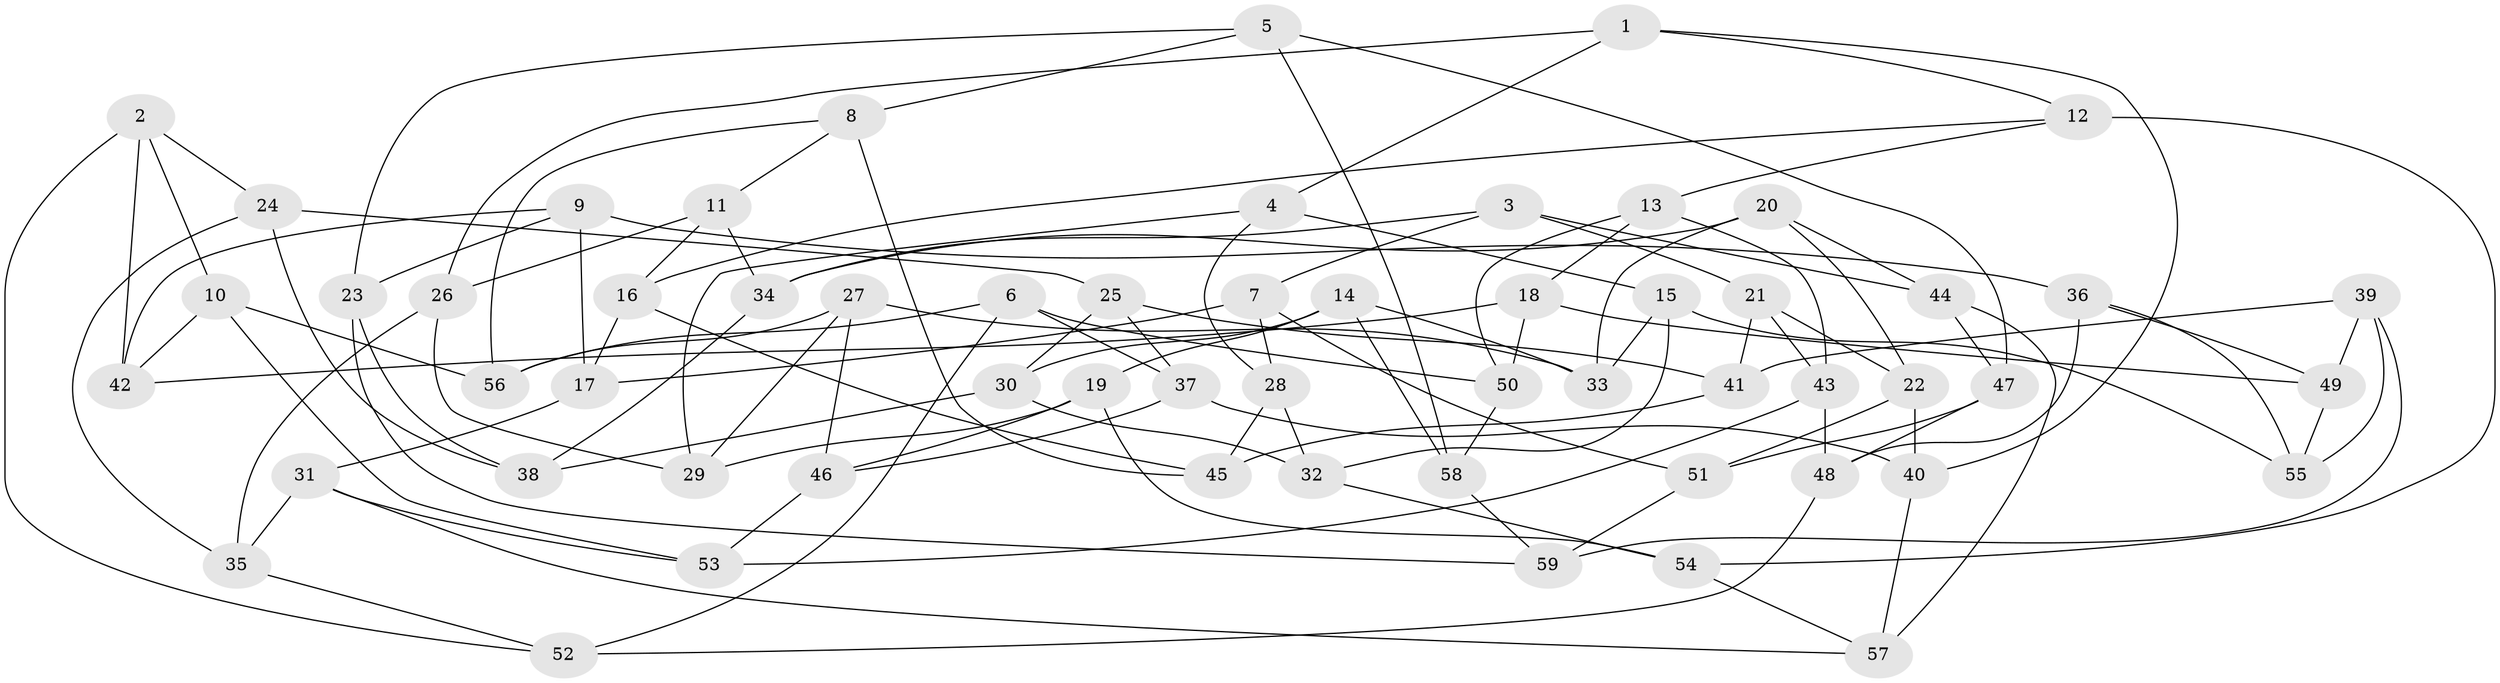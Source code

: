 // Generated by graph-tools (version 1.1) at 2025/11/02/27/25 16:11:44]
// undirected, 59 vertices, 118 edges
graph export_dot {
graph [start="1"]
  node [color=gray90,style=filled];
  1;
  2;
  3;
  4;
  5;
  6;
  7;
  8;
  9;
  10;
  11;
  12;
  13;
  14;
  15;
  16;
  17;
  18;
  19;
  20;
  21;
  22;
  23;
  24;
  25;
  26;
  27;
  28;
  29;
  30;
  31;
  32;
  33;
  34;
  35;
  36;
  37;
  38;
  39;
  40;
  41;
  42;
  43;
  44;
  45;
  46;
  47;
  48;
  49;
  50;
  51;
  52;
  53;
  54;
  55;
  56;
  57;
  58;
  59;
  1 -- 4;
  1 -- 40;
  1 -- 12;
  1 -- 26;
  2 -- 52;
  2 -- 42;
  2 -- 24;
  2 -- 10;
  3 -- 34;
  3 -- 21;
  3 -- 44;
  3 -- 7;
  4 -- 15;
  4 -- 28;
  4 -- 29;
  5 -- 58;
  5 -- 23;
  5 -- 8;
  5 -- 47;
  6 -- 50;
  6 -- 56;
  6 -- 52;
  6 -- 37;
  7 -- 28;
  7 -- 51;
  7 -- 17;
  8 -- 56;
  8 -- 11;
  8 -- 45;
  9 -- 36;
  9 -- 23;
  9 -- 42;
  9 -- 17;
  10 -- 42;
  10 -- 53;
  10 -- 56;
  11 -- 16;
  11 -- 26;
  11 -- 34;
  12 -- 54;
  12 -- 13;
  12 -- 16;
  13 -- 50;
  13 -- 18;
  13 -- 43;
  14 -- 33;
  14 -- 19;
  14 -- 30;
  14 -- 58;
  15 -- 32;
  15 -- 55;
  15 -- 33;
  16 -- 17;
  16 -- 45;
  17 -- 31;
  18 -- 42;
  18 -- 50;
  18 -- 49;
  19 -- 29;
  19 -- 46;
  19 -- 54;
  20 -- 33;
  20 -- 44;
  20 -- 34;
  20 -- 22;
  21 -- 41;
  21 -- 22;
  21 -- 43;
  22 -- 51;
  22 -- 40;
  23 -- 38;
  23 -- 59;
  24 -- 35;
  24 -- 25;
  24 -- 38;
  25 -- 41;
  25 -- 37;
  25 -- 30;
  26 -- 35;
  26 -- 29;
  27 -- 33;
  27 -- 46;
  27 -- 56;
  27 -- 29;
  28 -- 45;
  28 -- 32;
  30 -- 38;
  30 -- 32;
  31 -- 57;
  31 -- 35;
  31 -- 53;
  32 -- 54;
  34 -- 38;
  35 -- 52;
  36 -- 48;
  36 -- 49;
  36 -- 55;
  37 -- 40;
  37 -- 46;
  39 -- 55;
  39 -- 59;
  39 -- 49;
  39 -- 41;
  40 -- 57;
  41 -- 45;
  43 -- 53;
  43 -- 48;
  44 -- 47;
  44 -- 57;
  46 -- 53;
  47 -- 51;
  47 -- 48;
  48 -- 52;
  49 -- 55;
  50 -- 58;
  51 -- 59;
  54 -- 57;
  58 -- 59;
}
